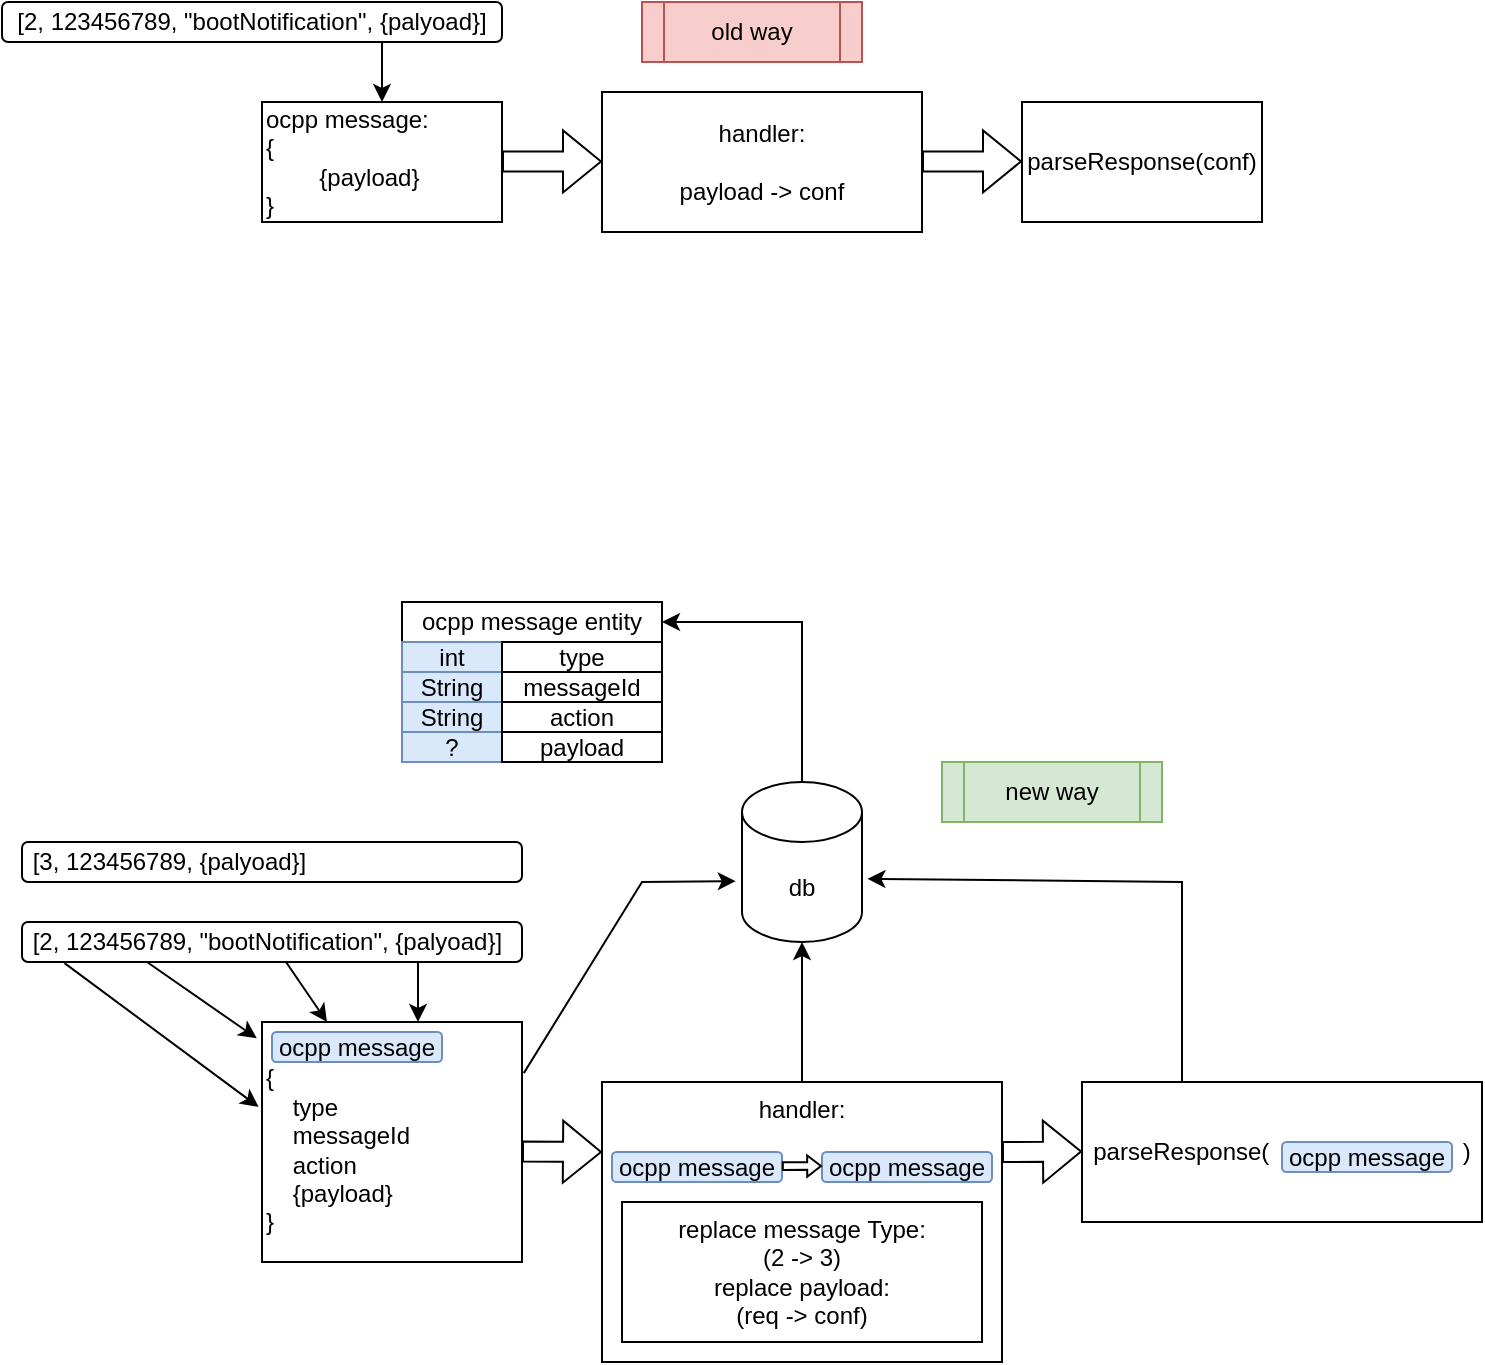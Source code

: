 <mxfile version="22.0.4" type="github">
  <diagram name="Page-1" id="U8lFhDZ7xPAlCqdosSXy">
    <mxGraphModel dx="2414" dy="1661" grid="1" gridSize="5" guides="1" tooltips="1" connect="1" arrows="1" fold="1" page="1" pageScale="1" pageWidth="850" pageHeight="1100" math="0" shadow="0">
      <root>
        <mxCell id="0" />
        <mxCell id="1" parent="0" />
        <mxCell id="biBZjUuWrRybQa6Ui23M-1" value="&lt;div align=&quot;left&quot;&gt;ocpp message:&lt;/div&gt;&lt;div align=&quot;left&quot;&gt;{&lt;/div&gt;&lt;div align=&quot;left&quot;&gt;&lt;span style=&quot;white-space: pre;&quot;&gt;&#x9;&lt;/span&gt;{payload}&lt;/div&gt;&lt;div align=&quot;left&quot;&gt;}&lt;br&gt;&lt;/div&gt;" style="rounded=0;whiteSpace=wrap;html=1;align=left;" parent="1" vertex="1">
          <mxGeometry x="-830" y="-70" width="120" height="60" as="geometry" />
        </mxCell>
        <mxCell id="biBZjUuWrRybQa6Ui23M-2" value="&amp;nbsp;&lt;br&gt;&lt;div&gt;{&lt;/div&gt;&lt;div&gt;&lt;span style=&quot;&quot;&gt;&lt;span style=&quot;white-space: pre;&quot;&gt;&amp;nbsp;&amp;nbsp;&amp;nbsp;&amp;nbsp;&lt;/span&gt;&lt;/span&gt;type&lt;/div&gt;&lt;div&gt;&lt;span style=&quot;&quot;&gt;&lt;span style=&quot;white-space: pre;&quot;&gt;&amp;nbsp;&amp;nbsp;&amp;nbsp;&amp;nbsp;&lt;/span&gt;&lt;/span&gt;messageId&lt;/div&gt;&lt;div&gt;&lt;span style=&quot;&quot;&gt;&lt;span style=&quot;white-space: pre;&quot;&gt;&amp;nbsp;&amp;nbsp;&amp;nbsp;&amp;nbsp;&lt;/span&gt;&lt;/span&gt;action&lt;/div&gt;&lt;div&gt;&lt;span style=&quot;&quot;&gt;&lt;span style=&quot;white-space: pre;&quot;&gt;&amp;nbsp;&amp;nbsp;&amp;nbsp;&amp;nbsp;&lt;/span&gt;&lt;/span&gt;{payload}&lt;br&gt;&lt;/div&gt;&lt;div&gt;&lt;div&gt;}&lt;br&gt;&lt;/div&gt;&lt;br&gt;&lt;/div&gt;" style="rounded=0;whiteSpace=wrap;html=1;align=left;horizontal=1;verticalAlign=top;" parent="1" vertex="1">
          <mxGeometry x="-830" y="390" width="130" height="120" as="geometry" />
        </mxCell>
        <mxCell id="biBZjUuWrRybQa6Ui23M-3" value="[2, 123456789, &quot;bootNotification&quot;, {palyoad}]" style="rounded=1;whiteSpace=wrap;html=1;" parent="1" vertex="1">
          <mxGeometry x="-960" y="-120" width="250" height="20" as="geometry" />
        </mxCell>
        <mxCell id="biBZjUuWrRybQa6Ui23M-4" value="&amp;nbsp;[2, 123456789, &quot;bootNotification&quot;, {palyoad}]" style="rounded=1;whiteSpace=wrap;html=1;align=left;" parent="1" vertex="1">
          <mxGeometry x="-950" y="340" width="250" height="20" as="geometry" />
        </mxCell>
        <mxCell id="biBZjUuWrRybQa6Ui23M-5" value="" style="endArrow=classic;html=1;rounded=0;exitX=0.085;exitY=1.029;exitDx=0;exitDy=0;exitPerimeter=0;entryX=-0.013;entryY=0.354;entryDx=0;entryDy=0;entryPerimeter=0;" parent="1" source="biBZjUuWrRybQa6Ui23M-4" target="biBZjUuWrRybQa6Ui23M-2" edge="1">
          <mxGeometry width="50" height="50" relative="1" as="geometry">
            <mxPoint x="-490" y="480" as="sourcePoint" />
            <mxPoint x="-762" y="390" as="targetPoint" />
          </mxGeometry>
        </mxCell>
        <mxCell id="biBZjUuWrRybQa6Ui23M-6" value="" style="endArrow=classic;html=1;rounded=0;entryX=0.5;entryY=0;entryDx=0;entryDy=0;" parent="1" target="biBZjUuWrRybQa6Ui23M-1" edge="1">
          <mxGeometry width="50" height="50" relative="1" as="geometry">
            <mxPoint x="-770" y="-100" as="sourcePoint" />
            <mxPoint x="-762" y="180" as="targetPoint" />
          </mxGeometry>
        </mxCell>
        <mxCell id="biBZjUuWrRybQa6Ui23M-7" value="handler:&lt;br&gt;&lt;br&gt;payload -&amp;gt; conf" style="rounded=0;whiteSpace=wrap;html=1;" parent="1" vertex="1">
          <mxGeometry x="-660" y="-75" width="160" height="70" as="geometry" />
        </mxCell>
        <mxCell id="biBZjUuWrRybQa6Ui23M-8" value="handler:&lt;br&gt;&lt;br&gt;&amp;nbsp; " style="rounded=0;whiteSpace=wrap;html=1;verticalAlign=top;" parent="1" vertex="1">
          <mxGeometry x="-660" y="420" width="200" height="140" as="geometry" />
        </mxCell>
        <mxCell id="biBZjUuWrRybQa6Ui23M-9" value="parseResponse(conf)" style="rounded=0;whiteSpace=wrap;html=1;" parent="1" vertex="1">
          <mxGeometry x="-450" y="-70" width="120" height="60" as="geometry" />
        </mxCell>
        <mxCell id="biBZjUuWrRybQa6Ui23M-10" value="parseResponse(&amp;nbsp; &amp;nbsp; &amp;nbsp;&amp;nbsp;&amp;nbsp;&amp;nbsp;&amp;nbsp;&amp;nbsp;&amp;nbsp;&amp;nbsp;&amp;nbsp;&amp;nbsp;&amp;nbsp;&amp;nbsp;&amp;nbsp;&amp;nbsp;&amp;nbsp;&amp;nbsp;&amp;nbsp;&amp;nbsp;&amp;nbsp;&amp;nbsp;&amp;nbsp;&amp;nbsp;&amp;nbsp;&amp;nbsp; )" style="rounded=0;whiteSpace=wrap;html=1;" parent="1" vertex="1">
          <mxGeometry x="-420" y="420" width="200" height="70" as="geometry" />
        </mxCell>
        <mxCell id="RiL2pJ6FbUrtHCfz4f3n-23" style="edgeStyle=orthogonalEdgeStyle;rounded=0;orthogonalLoop=1;jettySize=auto;html=1;entryX=1;entryY=0.5;entryDx=0;entryDy=0;" parent="1" source="biBZjUuWrRybQa6Ui23M-11" target="RiL2pJ6FbUrtHCfz4f3n-5" edge="1">
          <mxGeometry relative="1" as="geometry">
            <mxPoint x="-625" y="190" as="targetPoint" />
            <Array as="points">
              <mxPoint x="-560" y="190" />
            </Array>
          </mxGeometry>
        </mxCell>
        <mxCell id="biBZjUuWrRybQa6Ui23M-11" value="db" style="shape=cylinder3;whiteSpace=wrap;html=1;boundedLbl=1;backgroundOutline=1;size=15;" parent="1" vertex="1">
          <mxGeometry x="-590" y="270" width="60" height="80" as="geometry" />
        </mxCell>
        <mxCell id="biBZjUuWrRybQa6Ui23M-13" value="" style="endArrow=classic;html=1;rounded=0;entryX=-0.052;entryY=0.62;entryDx=0;entryDy=0;entryPerimeter=0;exitX=1.007;exitY=0.213;exitDx=0;exitDy=0;exitPerimeter=0;" parent="1" source="biBZjUuWrRybQa6Ui23M-2" target="biBZjUuWrRybQa6Ui23M-11" edge="1">
          <mxGeometry width="50" height="50" relative="1" as="geometry">
            <mxPoint x="-640" y="410" as="sourcePoint" />
            <mxPoint x="-600" y="320" as="targetPoint" />
            <Array as="points">
              <mxPoint x="-640" y="320" />
            </Array>
          </mxGeometry>
        </mxCell>
        <mxCell id="biBZjUuWrRybQa6Ui23M-14" value="" style="endArrow=classic;html=1;rounded=0;entryX=1.045;entryY=0.605;entryDx=0;entryDy=0;entryPerimeter=0;exitX=0.25;exitY=0;exitDx=0;exitDy=0;" parent="1" target="biBZjUuWrRybQa6Ui23M-11" edge="1" source="biBZjUuWrRybQa6Ui23M-10">
          <mxGeometry width="50" height="50" relative="1" as="geometry">
            <mxPoint x="-370" y="400" as="sourcePoint" />
            <mxPoint x="-430" y="320" as="targetPoint" />
            <Array as="points">
              <mxPoint x="-370" y="320" />
            </Array>
          </mxGeometry>
        </mxCell>
        <mxCell id="biBZjUuWrRybQa6Ui23M-15" value="" style="shape=flexArrow;endArrow=classic;html=1;rounded=0;" parent="1" edge="1">
          <mxGeometry width="50" height="50" relative="1" as="geometry">
            <mxPoint x="-700" y="454.71" as="sourcePoint" />
            <mxPoint x="-660" y="455" as="targetPoint" />
          </mxGeometry>
        </mxCell>
        <mxCell id="biBZjUuWrRybQa6Ui23M-16" value="" style="shape=flexArrow;endArrow=classic;html=1;rounded=0;" parent="1" edge="1">
          <mxGeometry width="50" height="50" relative="1" as="geometry">
            <mxPoint x="-460" y="455" as="sourcePoint" />
            <mxPoint x="-420" y="454.71" as="targetPoint" />
          </mxGeometry>
        </mxCell>
        <mxCell id="biBZjUuWrRybQa6Ui23M-18" value="replace message Type:&lt;br&gt;(2 -&amp;gt; 3)&lt;br&gt;replace payload:&lt;br&gt;(req -&amp;gt; conf)" style="rounded=0;whiteSpace=wrap;html=1;verticalAlign=top;" parent="1" vertex="1">
          <mxGeometry x="-650" y="480" width="180" height="70" as="geometry" />
        </mxCell>
        <mxCell id="biBZjUuWrRybQa6Ui23M-19" value="" style="shape=flexArrow;endArrow=classic;html=1;rounded=0;" parent="1" edge="1">
          <mxGeometry width="50" height="50" relative="1" as="geometry">
            <mxPoint x="-710" y="-40.29" as="sourcePoint" />
            <mxPoint x="-660" y="-40.29" as="targetPoint" />
          </mxGeometry>
        </mxCell>
        <mxCell id="biBZjUuWrRybQa6Ui23M-20" value="" style="shape=flexArrow;endArrow=classic;html=1;rounded=0;" parent="1" edge="1">
          <mxGeometry width="50" height="50" relative="1" as="geometry">
            <mxPoint x="-500" y="-40.29" as="sourcePoint" />
            <mxPoint x="-450" y="-40.29" as="targetPoint" />
          </mxGeometry>
        </mxCell>
        <mxCell id="biBZjUuWrRybQa6Ui23M-21" value="old way" style="shape=process;whiteSpace=wrap;html=1;backgroundOutline=1;fillColor=#f8cecc;strokeColor=#b85450;" parent="1" vertex="1">
          <mxGeometry x="-640" y="-120" width="110" height="30" as="geometry" />
        </mxCell>
        <mxCell id="biBZjUuWrRybQa6Ui23M-22" value="new way" style="shape=process;whiteSpace=wrap;html=1;backgroundOutline=1;fillColor=#d5e8d4;strokeColor=#82b366;" parent="1" vertex="1">
          <mxGeometry x="-490" y="260" width="110" height="30" as="geometry" />
        </mxCell>
        <mxCell id="C7Q36ssg5EW823EHSbNr-2" value="" style="endArrow=classic;html=1;rounded=0;exitX=0.75;exitY=1;exitDx=0;exitDy=0;" parent="1" edge="1">
          <mxGeometry width="50" height="50" relative="1" as="geometry">
            <mxPoint x="-752" y="360" as="sourcePoint" />
            <mxPoint x="-752" y="390" as="targetPoint" />
          </mxGeometry>
        </mxCell>
        <mxCell id="RiL2pJ6FbUrtHCfz4f3n-1" value="" style="endArrow=classic;html=1;rounded=0;exitX=0.25;exitY=1;exitDx=0;exitDy=0;entryX=-0.02;entryY=0.068;entryDx=0;entryDy=0;entryPerimeter=0;" parent="1" source="biBZjUuWrRybQa6Ui23M-4" target="biBZjUuWrRybQa6Ui23M-2" edge="1">
          <mxGeometry width="50" height="50" relative="1" as="geometry">
            <mxPoint x="-919" y="371" as="sourcePoint" />
            <mxPoint x="-822" y="442" as="targetPoint" />
          </mxGeometry>
        </mxCell>
        <mxCell id="RiL2pJ6FbUrtHCfz4f3n-2" value="" style="endArrow=classic;html=1;rounded=0;exitX=0.527;exitY=0.981;exitDx=0;exitDy=0;entryX=0.25;entryY=0;entryDx=0;entryDy=0;exitPerimeter=0;" parent="1" source="biBZjUuWrRybQa6Ui23M-4" target="biBZjUuWrRybQa6Ui23M-2" edge="1">
          <mxGeometry width="50" height="50" relative="1" as="geometry">
            <mxPoint x="-877" y="370" as="sourcePoint" />
            <mxPoint x="-823" y="408" as="targetPoint" />
          </mxGeometry>
        </mxCell>
        <mxCell id="RiL2pJ6FbUrtHCfz4f3n-3" value="&amp;nbsp;[3, 123456789, {palyoad}]" style="rounded=1;whiteSpace=wrap;html=1;align=left;" parent="1" vertex="1">
          <mxGeometry x="-950" y="300" width="250" height="20" as="geometry" />
        </mxCell>
        <mxCell id="RiL2pJ6FbUrtHCfz4f3n-5" value="ocpp message entity" style="rounded=0;whiteSpace=wrap;html=1;" parent="1" vertex="1">
          <mxGeometry x="-760" y="180" width="130" height="20" as="geometry" />
        </mxCell>
        <mxCell id="RiL2pJ6FbUrtHCfz4f3n-7" value="&lt;div&gt;int&lt;/div&gt;" style="rounded=0;whiteSpace=wrap;html=1;align=center;fillColor=#dae8fc;strokeColor=#6c8ebf;" parent="1" vertex="1">
          <mxGeometry x="-760" y="200" width="50" height="15" as="geometry" />
        </mxCell>
        <mxCell id="RiL2pJ6FbUrtHCfz4f3n-11" value="String" style="rounded=0;whiteSpace=wrap;html=1;align=center;fillColor=#dae8fc;strokeColor=#6c8ebf;" parent="1" vertex="1">
          <mxGeometry x="-760" y="215" width="50" height="15" as="geometry" />
        </mxCell>
        <mxCell id="RiL2pJ6FbUrtHCfz4f3n-13" value="String" style="rounded=0;whiteSpace=wrap;html=1;align=center;fillColor=#dae8fc;strokeColor=#6c8ebf;" parent="1" vertex="1">
          <mxGeometry x="-760" y="230" width="50" height="15" as="geometry" />
        </mxCell>
        <mxCell id="RiL2pJ6FbUrtHCfz4f3n-14" value="type" style="rounded=0;whiteSpace=wrap;html=1;align=center;" parent="1" vertex="1">
          <mxGeometry x="-710" y="200" width="80" height="15" as="geometry" />
        </mxCell>
        <mxCell id="RiL2pJ6FbUrtHCfz4f3n-16" value="&lt;div align=&quot;center&quot;&gt;action&lt;/div&gt;" style="rounded=0;whiteSpace=wrap;html=1;align=center;" parent="1" vertex="1">
          <mxGeometry x="-710" y="230" width="80" height="15" as="geometry" />
        </mxCell>
        <mxCell id="RiL2pJ6FbUrtHCfz4f3n-18" value="messageId" style="rounded=0;whiteSpace=wrap;html=1;align=center;" parent="1" vertex="1">
          <mxGeometry x="-710" y="215" width="80" height="15" as="geometry" />
        </mxCell>
        <mxCell id="RiL2pJ6FbUrtHCfz4f3n-24" value="?" style="rounded=0;whiteSpace=wrap;html=1;align=center;fillColor=#dae8fc;strokeColor=#6c8ebf;" parent="1" vertex="1">
          <mxGeometry x="-760" y="245" width="50" height="15" as="geometry" />
        </mxCell>
        <mxCell id="RiL2pJ6FbUrtHCfz4f3n-25" value="payload" style="rounded=0;whiteSpace=wrap;html=1;align=center;" parent="1" vertex="1">
          <mxGeometry x="-710" y="245" width="80" height="15" as="geometry" />
        </mxCell>
        <mxCell id="RiL2pJ6FbUrtHCfz4f3n-28" value="ocpp message" style="rounded=1;whiteSpace=wrap;html=1;fillColor=#dae8fc;strokeColor=#6c8ebf;" parent="1" vertex="1">
          <mxGeometry x="-825" y="395" width="85" height="15" as="geometry" />
        </mxCell>
        <mxCell id="RiL2pJ6FbUrtHCfz4f3n-29" value="ocpp message" style="rounded=1;whiteSpace=wrap;html=1;fillColor=#dae8fc;strokeColor=#6c8ebf;" parent="1" vertex="1">
          <mxGeometry x="-655" y="455" width="85" height="15" as="geometry" />
        </mxCell>
        <mxCell id="RiL2pJ6FbUrtHCfz4f3n-30" value="ocpp message" style="rounded=1;whiteSpace=wrap;html=1;fillColor=#dae8fc;strokeColor=#6c8ebf;" parent="1" vertex="1">
          <mxGeometry x="-550" y="455" width="85" height="15" as="geometry" />
        </mxCell>
        <mxCell id="RiL2pJ6FbUrtHCfz4f3n-32" value="" style="shape=flexArrow;endArrow=classic;html=1;rounded=0;endWidth=5.805;endSize=1.967;width=3.81;exitX=0.999;exitY=0.472;exitDx=0;exitDy=0;exitPerimeter=0;" parent="1" source="RiL2pJ6FbUrtHCfz4f3n-29" edge="1">
          <mxGeometry width="50" height="50" relative="1" as="geometry">
            <mxPoint x="-570" y="462.26" as="sourcePoint" />
            <mxPoint x="-550" y="462" as="targetPoint" />
          </mxGeometry>
        </mxCell>
        <mxCell id="RiL2pJ6FbUrtHCfz4f3n-34" value="ocpp message" style="rounded=1;whiteSpace=wrap;html=1;fillColor=#dae8fc;strokeColor=#6c8ebf;" parent="1" vertex="1">
          <mxGeometry x="-320" y="450" width="85" height="15" as="geometry" />
        </mxCell>
        <mxCell id="Krs9R8VH0E6prsCmjYvj-1" value="" style="endArrow=classic;html=1;rounded=0;entryX=0.5;entryY=1;entryDx=0;entryDy=0;entryPerimeter=0;exitX=0.5;exitY=0;exitDx=0;exitDy=0;" edge="1" parent="1" source="biBZjUuWrRybQa6Ui23M-8" target="biBZjUuWrRybQa6Ui23M-11">
          <mxGeometry width="50" height="50" relative="1" as="geometry">
            <mxPoint x="-545" y="485" as="sourcePoint" />
            <mxPoint x="-495" y="435" as="targetPoint" />
          </mxGeometry>
        </mxCell>
      </root>
    </mxGraphModel>
  </diagram>
</mxfile>
